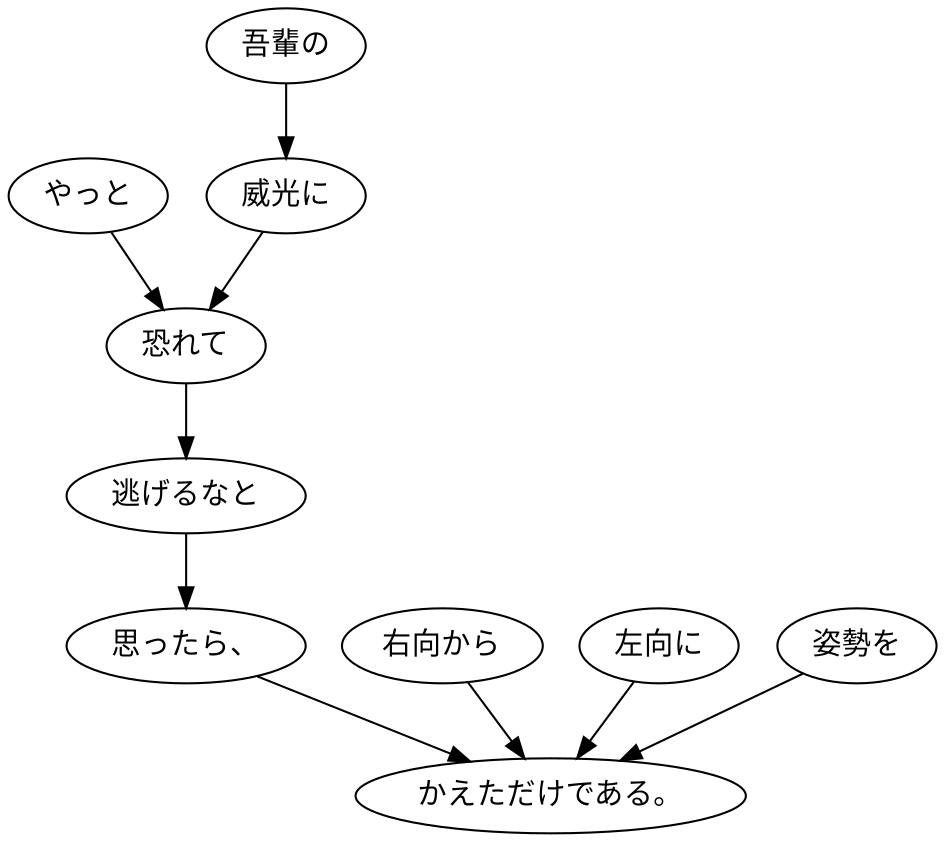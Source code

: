 digraph graph4136 {
	node0 [label="やっと"];
	node1 [label="吾輩の"];
	node2 [label="威光に"];
	node3 [label="恐れて"];
	node4 [label="逃げるなと"];
	node5 [label="思ったら、"];
	node6 [label="右向から"];
	node7 [label="左向に"];
	node8 [label="姿勢を"];
	node9 [label="かえただけである。"];
	node0 -> node3;
	node1 -> node2;
	node2 -> node3;
	node3 -> node4;
	node4 -> node5;
	node5 -> node9;
	node6 -> node9;
	node7 -> node9;
	node8 -> node9;
}
